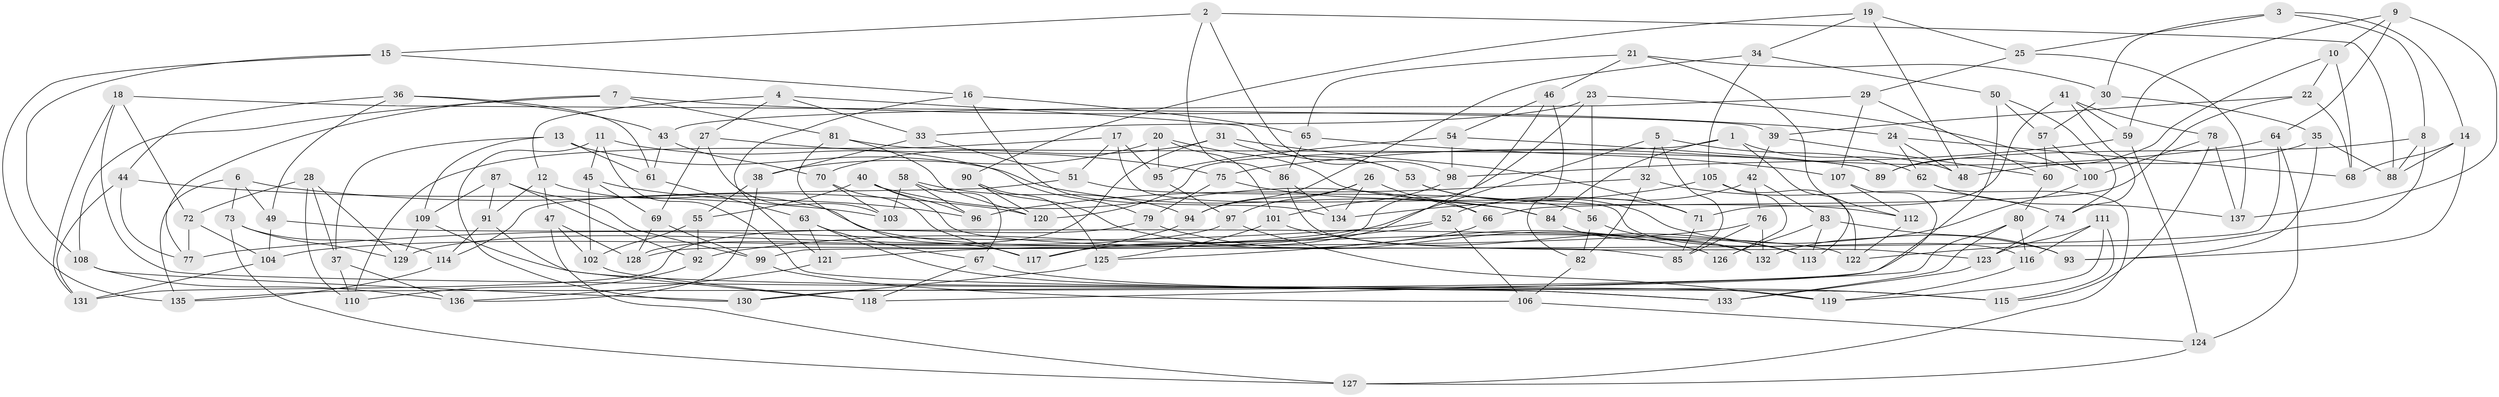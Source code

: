 // Generated by graph-tools (version 1.1) at 2025/27/03/09/25 03:27:00]
// undirected, 137 vertices, 274 edges
graph export_dot {
graph [start="1"]
  node [color=gray90,style=filled];
  1;
  2;
  3;
  4;
  5;
  6;
  7;
  8;
  9;
  10;
  11;
  12;
  13;
  14;
  15;
  16;
  17;
  18;
  19;
  20;
  21;
  22;
  23;
  24;
  25;
  26;
  27;
  28;
  29;
  30;
  31;
  32;
  33;
  34;
  35;
  36;
  37;
  38;
  39;
  40;
  41;
  42;
  43;
  44;
  45;
  46;
  47;
  48;
  49;
  50;
  51;
  52;
  53;
  54;
  55;
  56;
  57;
  58;
  59;
  60;
  61;
  62;
  63;
  64;
  65;
  66;
  67;
  68;
  69;
  70;
  71;
  72;
  73;
  74;
  75;
  76;
  77;
  78;
  79;
  80;
  81;
  82;
  83;
  84;
  85;
  86;
  87;
  88;
  89;
  90;
  91;
  92;
  93;
  94;
  95;
  96;
  97;
  98;
  99;
  100;
  101;
  102;
  103;
  104;
  105;
  106;
  107;
  108;
  109;
  110;
  111;
  112;
  113;
  114;
  115;
  116;
  117;
  118;
  119;
  120;
  121;
  122;
  123;
  124;
  125;
  126;
  127;
  128;
  129;
  130;
  131;
  132;
  133;
  134;
  135;
  136;
  137;
  1 -- 48;
  1 -- 120;
  1 -- 84;
  1 -- 113;
  2 -- 15;
  2 -- 98;
  2 -- 86;
  2 -- 88;
  3 -- 14;
  3 -- 8;
  3 -- 25;
  3 -- 30;
  4 -- 53;
  4 -- 33;
  4 -- 27;
  4 -- 12;
  5 -- 104;
  5 -- 32;
  5 -- 85;
  5 -- 62;
  6 -- 135;
  6 -- 120;
  6 -- 73;
  6 -- 49;
  7 -- 77;
  7 -- 24;
  7 -- 81;
  7 -- 108;
  8 -- 122;
  8 -- 88;
  8 -- 89;
  9 -- 64;
  9 -- 137;
  9 -- 59;
  9 -- 10;
  10 -- 89;
  10 -- 68;
  10 -- 22;
  11 -- 130;
  11 -- 79;
  11 -- 133;
  11 -- 45;
  12 -- 91;
  12 -- 47;
  12 -- 132;
  13 -- 84;
  13 -- 109;
  13 -- 61;
  13 -- 37;
  14 -- 68;
  14 -- 93;
  14 -- 88;
  15 -- 135;
  15 -- 108;
  15 -- 16;
  16 -- 134;
  16 -- 121;
  16 -- 65;
  17 -- 116;
  17 -- 95;
  17 -- 110;
  17 -- 51;
  18 -- 72;
  18 -- 131;
  18 -- 115;
  18 -- 39;
  19 -- 34;
  19 -- 25;
  19 -- 48;
  19 -- 90;
  20 -- 38;
  20 -- 112;
  20 -- 95;
  20 -- 101;
  21 -- 30;
  21 -- 46;
  21 -- 65;
  21 -- 112;
  22 -- 68;
  22 -- 66;
  22 -- 39;
  23 -- 100;
  23 -- 33;
  23 -- 128;
  23 -- 56;
  24 -- 62;
  24 -- 48;
  24 -- 68;
  25 -- 29;
  25 -- 137;
  26 -- 97;
  26 -- 134;
  26 -- 94;
  26 -- 66;
  27 -- 75;
  27 -- 103;
  27 -- 69;
  28 -- 72;
  28 -- 37;
  28 -- 110;
  28 -- 129;
  29 -- 107;
  29 -- 60;
  29 -- 43;
  30 -- 35;
  30 -- 57;
  31 -- 128;
  31 -- 70;
  31 -- 71;
  31 -- 53;
  32 -- 82;
  32 -- 74;
  32 -- 96;
  33 -- 38;
  33 -- 51;
  34 -- 94;
  34 -- 105;
  34 -- 50;
  35 -- 93;
  35 -- 88;
  35 -- 48;
  36 -- 43;
  36 -- 49;
  36 -- 44;
  36 -- 61;
  37 -- 110;
  37 -- 136;
  38 -- 136;
  38 -- 55;
  39 -- 60;
  39 -- 42;
  40 -- 85;
  40 -- 96;
  40 -- 55;
  40 -- 66;
  41 -- 59;
  41 -- 71;
  41 -- 74;
  41 -- 78;
  42 -- 83;
  42 -- 76;
  42 -- 52;
  43 -- 70;
  43 -- 61;
  44 -- 131;
  44 -- 77;
  44 -- 103;
  45 -- 69;
  45 -- 96;
  45 -- 102;
  46 -- 82;
  46 -- 54;
  46 -- 117;
  47 -- 128;
  47 -- 127;
  47 -- 102;
  49 -- 104;
  49 -- 122;
  50 -- 57;
  50 -- 74;
  50 -- 135;
  51 -- 114;
  51 -- 56;
  52 -- 92;
  52 -- 106;
  52 -- 77;
  53 -- 71;
  53 -- 93;
  54 -- 89;
  54 -- 95;
  54 -- 98;
  55 -- 92;
  55 -- 102;
  56 -- 113;
  56 -- 82;
  57 -- 100;
  57 -- 60;
  58 -- 96;
  58 -- 67;
  58 -- 103;
  58 -- 94;
  59 -- 98;
  59 -- 124;
  60 -- 80;
  61 -- 63;
  62 -- 137;
  62 -- 127;
  63 -- 67;
  63 -- 133;
  63 -- 121;
  64 -- 99;
  64 -- 75;
  64 -- 124;
  65 -- 86;
  65 -- 107;
  66 -- 125;
  67 -- 118;
  67 -- 115;
  69 -- 99;
  69 -- 128;
  70 -- 103;
  70 -- 117;
  71 -- 85;
  72 -- 77;
  72 -- 104;
  73 -- 114;
  73 -- 129;
  73 -- 127;
  74 -- 123;
  75 -- 79;
  75 -- 84;
  76 -- 85;
  76 -- 132;
  76 -- 121;
  78 -- 100;
  78 -- 115;
  78 -- 137;
  79 -- 126;
  79 -- 131;
  80 -- 116;
  80 -- 118;
  80 -- 133;
  81 -- 120;
  81 -- 89;
  81 -- 117;
  82 -- 106;
  83 -- 113;
  83 -- 126;
  83 -- 93;
  84 -- 132;
  86 -- 123;
  86 -- 134;
  87 -- 91;
  87 -- 92;
  87 -- 99;
  87 -- 109;
  90 -- 125;
  90 -- 120;
  90 -- 126;
  91 -- 114;
  91 -- 118;
  92 -- 110;
  94 -- 117;
  95 -- 97;
  97 -- 129;
  97 -- 119;
  98 -- 101;
  99 -- 106;
  100 -- 132;
  101 -- 125;
  101 -- 113;
  102 -- 118;
  104 -- 131;
  105 -- 134;
  105 -- 126;
  105 -- 122;
  106 -- 124;
  107 -- 130;
  107 -- 112;
  108 -- 130;
  108 -- 136;
  109 -- 129;
  109 -- 119;
  111 -- 123;
  111 -- 115;
  111 -- 119;
  111 -- 116;
  112 -- 122;
  114 -- 135;
  116 -- 119;
  121 -- 136;
  123 -- 133;
  124 -- 127;
  125 -- 130;
}
